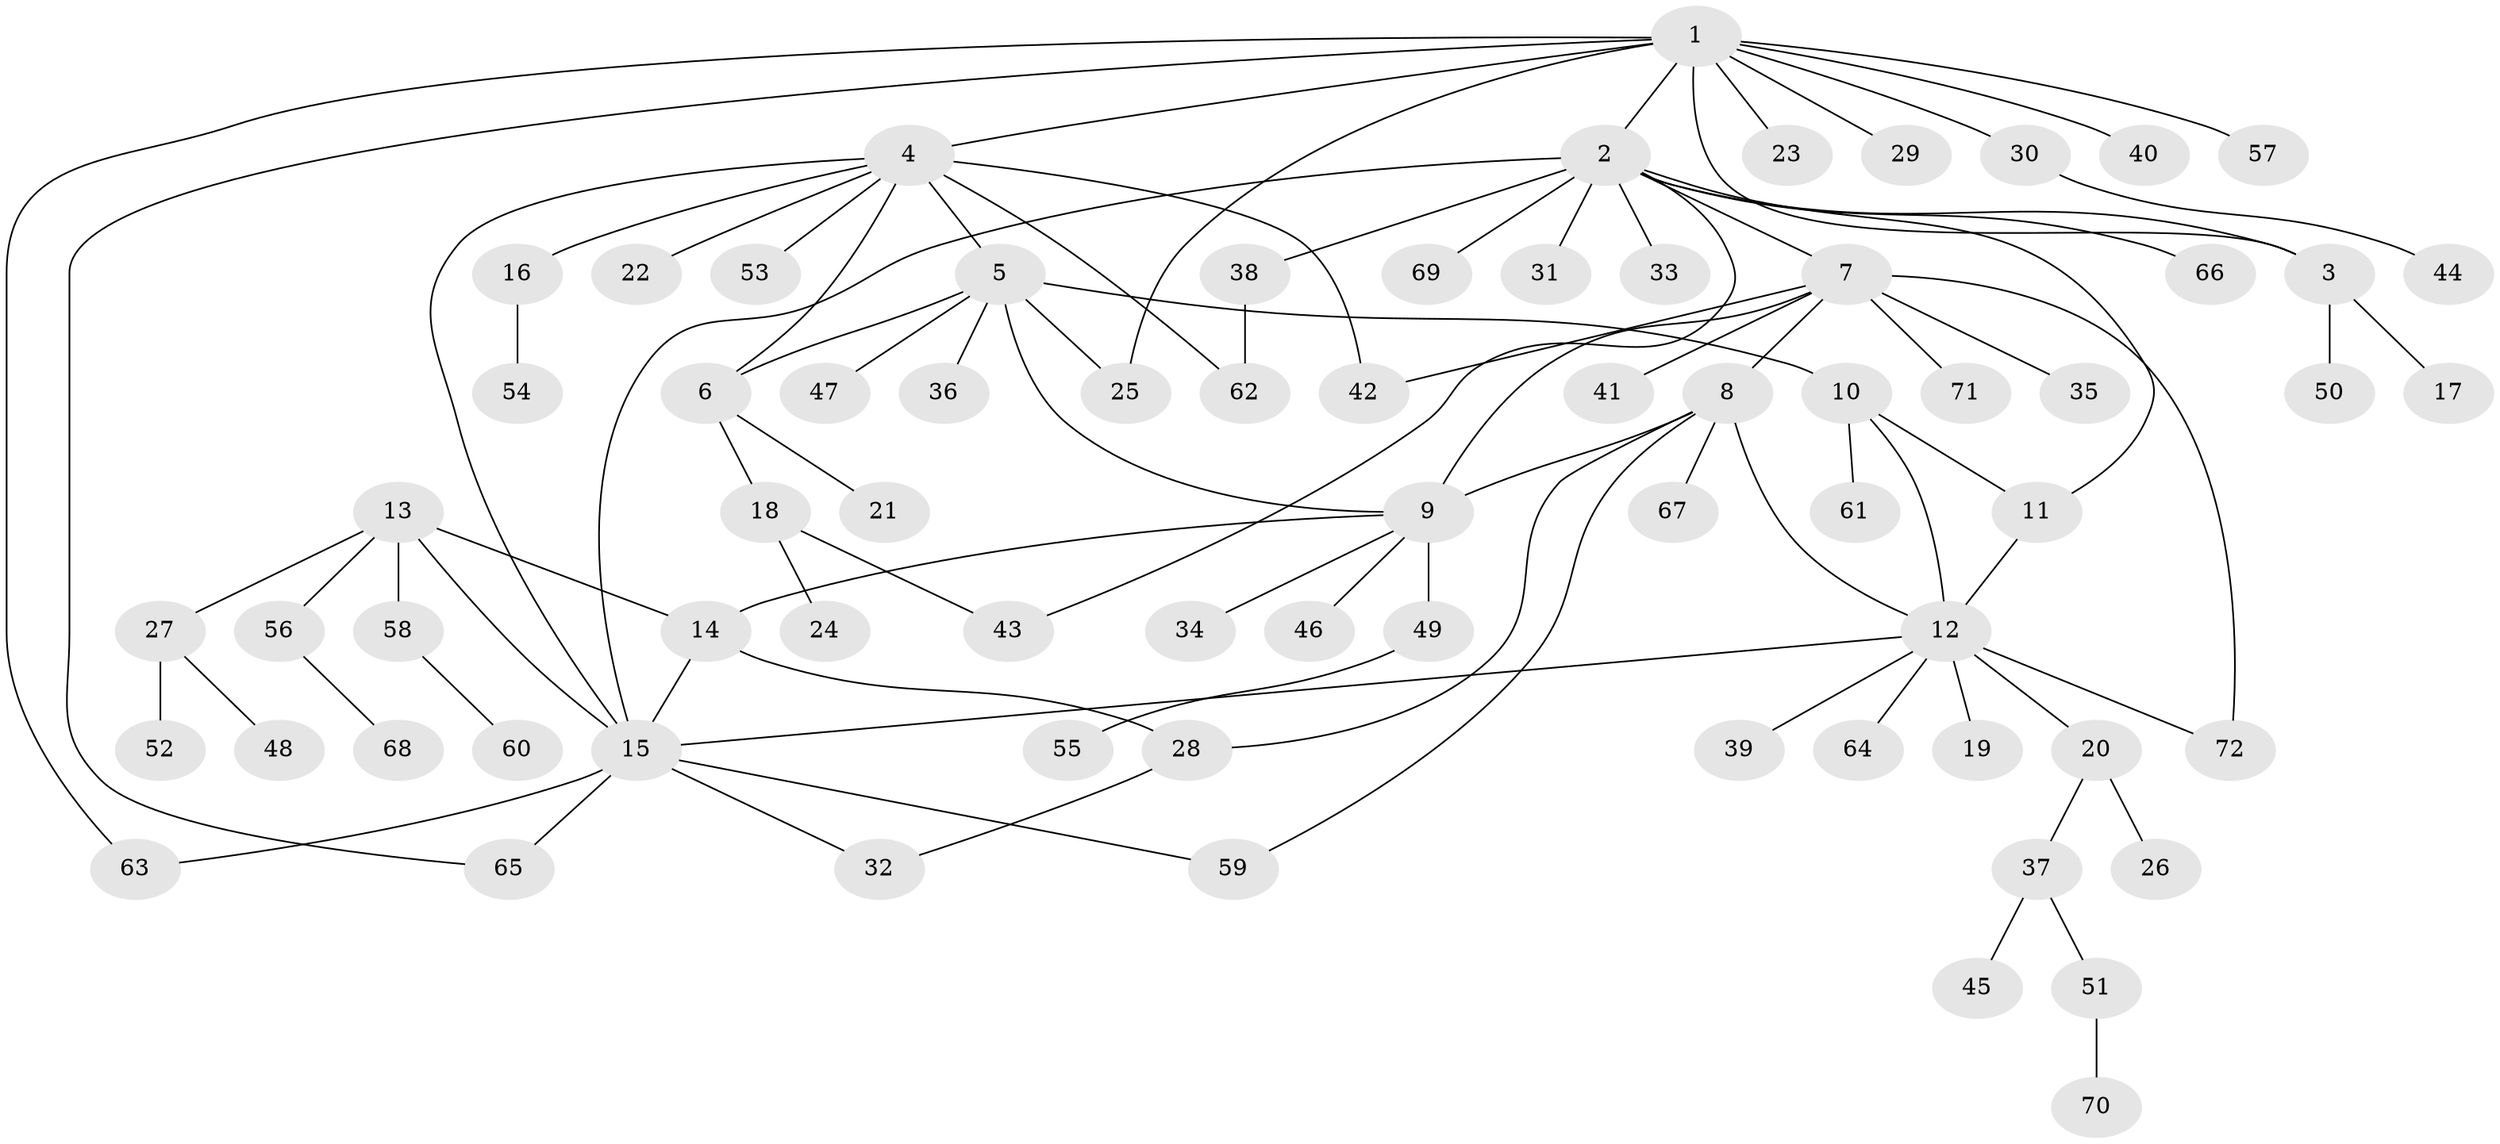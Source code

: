 // coarse degree distribution, {6: 0.13636363636363635, 2: 0.18181818181818182, 7: 0.045454545454545456, 5: 0.045454545454545456, 3: 0.13636363636363635, 4: 0.09090909090909091, 10: 0.045454545454545456, 1: 0.3181818181818182}
// Generated by graph-tools (version 1.1) at 2025/52/03/04/25 22:52:36]
// undirected, 72 vertices, 92 edges
graph export_dot {
  node [color=gray90,style=filled];
  1;
  2;
  3;
  4;
  5;
  6;
  7;
  8;
  9;
  10;
  11;
  12;
  13;
  14;
  15;
  16;
  17;
  18;
  19;
  20;
  21;
  22;
  23;
  24;
  25;
  26;
  27;
  28;
  29;
  30;
  31;
  32;
  33;
  34;
  35;
  36;
  37;
  38;
  39;
  40;
  41;
  42;
  43;
  44;
  45;
  46;
  47;
  48;
  49;
  50;
  51;
  52;
  53;
  54;
  55;
  56;
  57;
  58;
  59;
  60;
  61;
  62;
  63;
  64;
  65;
  66;
  67;
  68;
  69;
  70;
  71;
  72;
  1 -- 2;
  1 -- 3;
  1 -- 4;
  1 -- 23;
  1 -- 25;
  1 -- 29;
  1 -- 30;
  1 -- 40;
  1 -- 57;
  1 -- 63;
  1 -- 65;
  2 -- 3;
  2 -- 7;
  2 -- 11;
  2 -- 15;
  2 -- 31;
  2 -- 33;
  2 -- 38;
  2 -- 43;
  2 -- 66;
  2 -- 69;
  3 -- 17;
  3 -- 50;
  4 -- 5;
  4 -- 6;
  4 -- 15;
  4 -- 16;
  4 -- 22;
  4 -- 42;
  4 -- 53;
  4 -- 62;
  5 -- 6;
  5 -- 9;
  5 -- 10;
  5 -- 25;
  5 -- 36;
  5 -- 47;
  6 -- 18;
  6 -- 21;
  7 -- 8;
  7 -- 9;
  7 -- 35;
  7 -- 41;
  7 -- 42;
  7 -- 71;
  7 -- 72;
  8 -- 9;
  8 -- 12;
  8 -- 28;
  8 -- 59;
  8 -- 67;
  9 -- 14;
  9 -- 34;
  9 -- 46;
  9 -- 49;
  10 -- 11;
  10 -- 12;
  10 -- 61;
  11 -- 12;
  12 -- 15;
  12 -- 19;
  12 -- 20;
  12 -- 39;
  12 -- 64;
  12 -- 72;
  13 -- 14;
  13 -- 15;
  13 -- 27;
  13 -- 56;
  13 -- 58;
  14 -- 15;
  14 -- 28;
  15 -- 32;
  15 -- 59;
  15 -- 63;
  15 -- 65;
  16 -- 54;
  18 -- 24;
  18 -- 43;
  20 -- 26;
  20 -- 37;
  27 -- 48;
  27 -- 52;
  28 -- 32;
  30 -- 44;
  37 -- 45;
  37 -- 51;
  38 -- 62;
  49 -- 55;
  51 -- 70;
  56 -- 68;
  58 -- 60;
}
